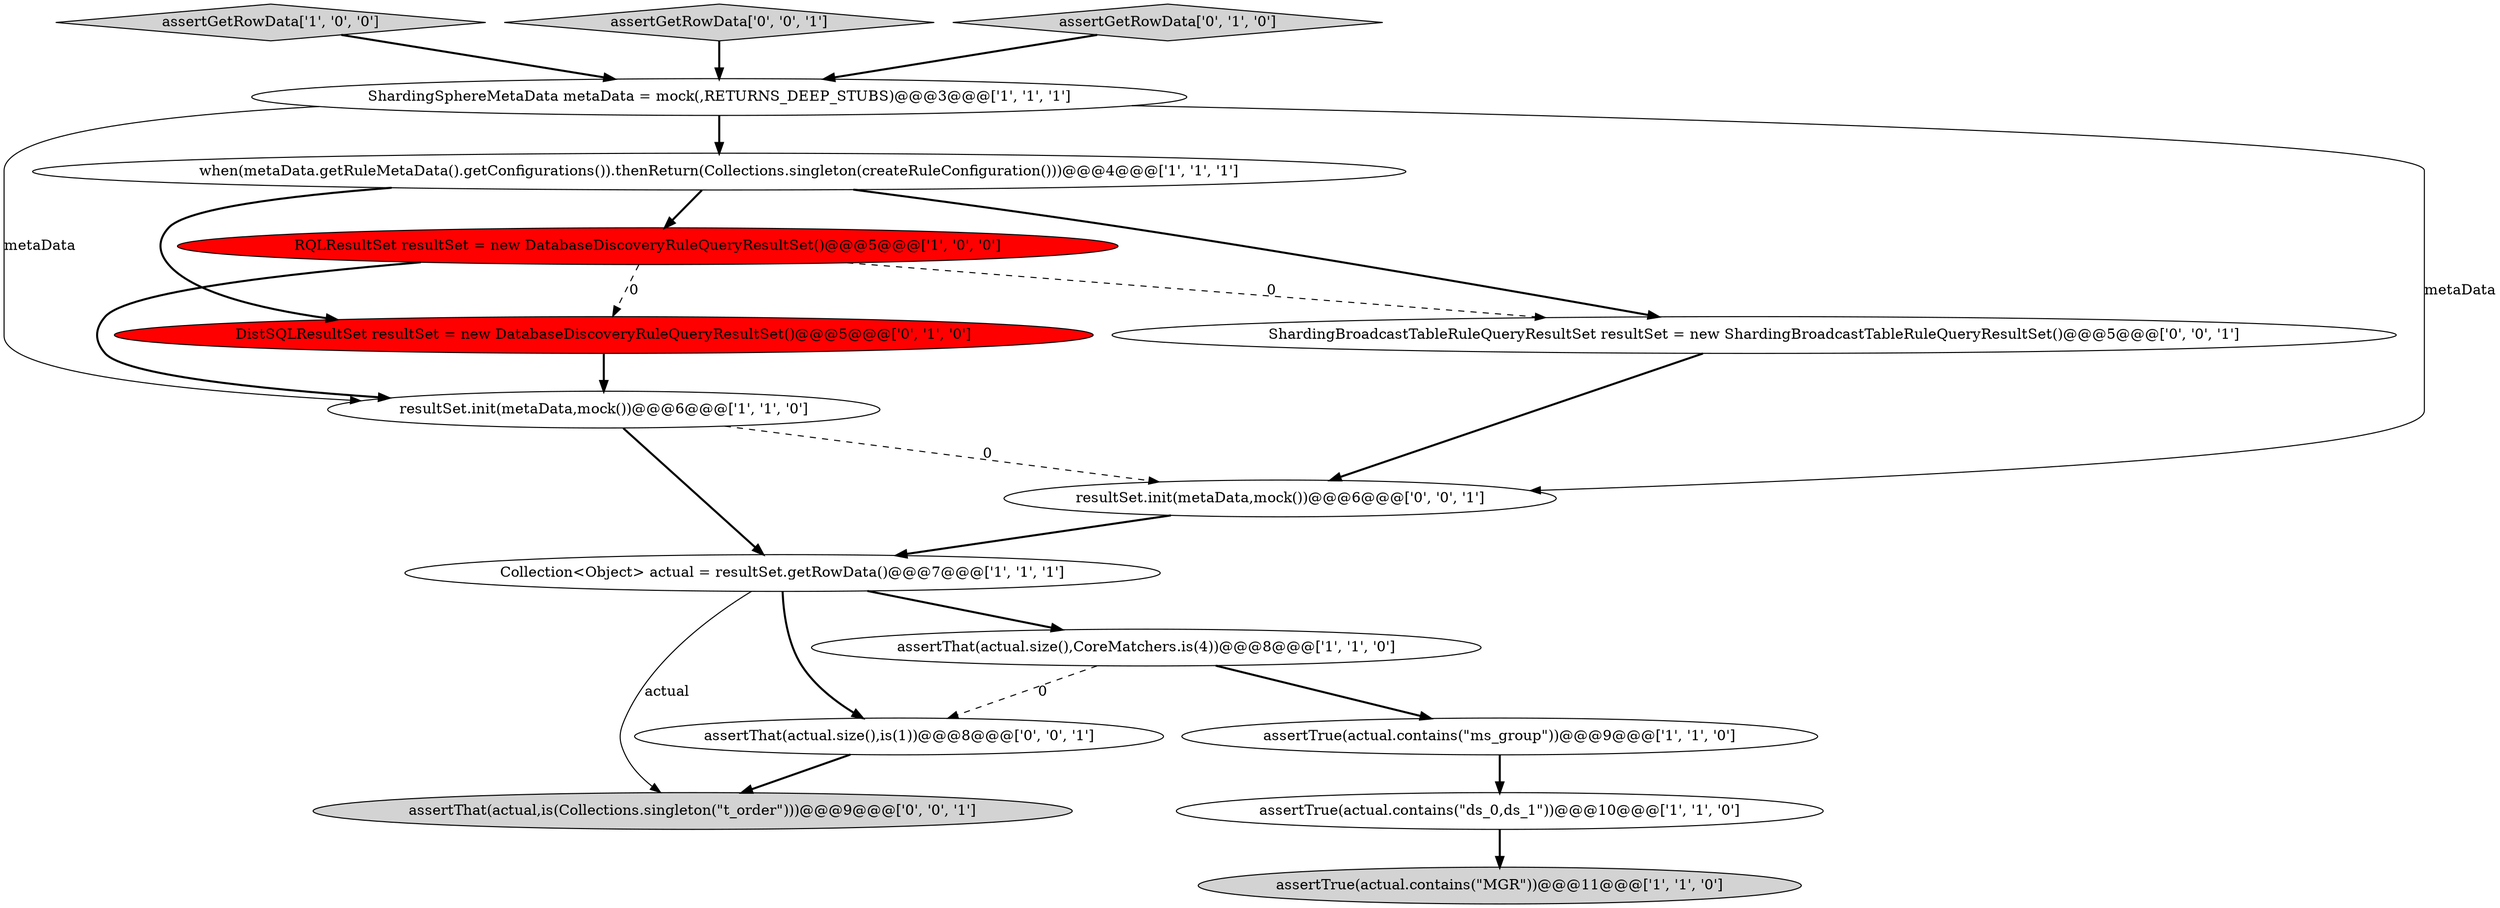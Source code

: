 digraph {
5 [style = filled, label = "Collection<Object> actual = resultSet.getRowData()@@@7@@@['1', '1', '1']", fillcolor = white, shape = ellipse image = "AAA0AAABBB1BBB"];
7 [style = filled, label = "assertTrue(actual.contains(\"ds_0,ds_1\"))@@@10@@@['1', '1', '0']", fillcolor = white, shape = ellipse image = "AAA0AAABBB1BBB"];
8 [style = filled, label = "assertGetRowData['1', '0', '0']", fillcolor = lightgray, shape = diamond image = "AAA0AAABBB1BBB"];
10 [style = filled, label = "DistSQLResultSet resultSet = new DatabaseDiscoveryRuleQueryResultSet()@@@5@@@['0', '1', '0']", fillcolor = red, shape = ellipse image = "AAA1AAABBB2BBB"];
12 [style = filled, label = "assertThat(actual.size(),is(1))@@@8@@@['0', '0', '1']", fillcolor = white, shape = ellipse image = "AAA0AAABBB3BBB"];
3 [style = filled, label = "assertTrue(actual.contains(\"MGR\"))@@@11@@@['1', '1', '0']", fillcolor = lightgray, shape = ellipse image = "AAA0AAABBB1BBB"];
6 [style = filled, label = "assertTrue(actual.contains(\"ms_group\"))@@@9@@@['1', '1', '0']", fillcolor = white, shape = ellipse image = "AAA0AAABBB1BBB"];
13 [style = filled, label = "assertGetRowData['0', '0', '1']", fillcolor = lightgray, shape = diamond image = "AAA0AAABBB3BBB"];
9 [style = filled, label = "RQLResultSet resultSet = new DatabaseDiscoveryRuleQueryResultSet()@@@5@@@['1', '0', '0']", fillcolor = red, shape = ellipse image = "AAA1AAABBB1BBB"];
14 [style = filled, label = "resultSet.init(metaData,mock())@@@6@@@['0', '0', '1']", fillcolor = white, shape = ellipse image = "AAA0AAABBB3BBB"];
16 [style = filled, label = "assertThat(actual,is(Collections.singleton(\"t_order\")))@@@9@@@['0', '0', '1']", fillcolor = lightgray, shape = ellipse image = "AAA0AAABBB3BBB"];
0 [style = filled, label = "when(metaData.getRuleMetaData().getConfigurations()).thenReturn(Collections.singleton(createRuleConfiguration()))@@@4@@@['1', '1', '1']", fillcolor = white, shape = ellipse image = "AAA0AAABBB1BBB"];
11 [style = filled, label = "assertGetRowData['0', '1', '0']", fillcolor = lightgray, shape = diamond image = "AAA0AAABBB2BBB"];
1 [style = filled, label = "resultSet.init(metaData,mock())@@@6@@@['1', '1', '0']", fillcolor = white, shape = ellipse image = "AAA0AAABBB1BBB"];
2 [style = filled, label = "assertThat(actual.size(),CoreMatchers.is(4))@@@8@@@['1', '1', '0']", fillcolor = white, shape = ellipse image = "AAA0AAABBB1BBB"];
4 [style = filled, label = "ShardingSphereMetaData metaData = mock(,RETURNS_DEEP_STUBS)@@@3@@@['1', '1', '1']", fillcolor = white, shape = ellipse image = "AAA0AAABBB1BBB"];
15 [style = filled, label = "ShardingBroadcastTableRuleQueryResultSet resultSet = new ShardingBroadcastTableRuleQueryResultSet()@@@5@@@['0', '0', '1']", fillcolor = white, shape = ellipse image = "AAA0AAABBB3BBB"];
1->5 [style = bold, label=""];
0->9 [style = bold, label=""];
9->10 [style = dashed, label="0"];
15->14 [style = bold, label=""];
1->14 [style = dashed, label="0"];
2->6 [style = bold, label=""];
11->4 [style = bold, label=""];
12->16 [style = bold, label=""];
5->16 [style = solid, label="actual"];
0->15 [style = bold, label=""];
7->3 [style = bold, label=""];
4->0 [style = bold, label=""];
2->12 [style = dashed, label="0"];
5->2 [style = bold, label=""];
0->10 [style = bold, label=""];
5->12 [style = bold, label=""];
4->1 [style = solid, label="metaData"];
8->4 [style = bold, label=""];
9->1 [style = bold, label=""];
6->7 [style = bold, label=""];
10->1 [style = bold, label=""];
4->14 [style = solid, label="metaData"];
9->15 [style = dashed, label="0"];
14->5 [style = bold, label=""];
13->4 [style = bold, label=""];
}
